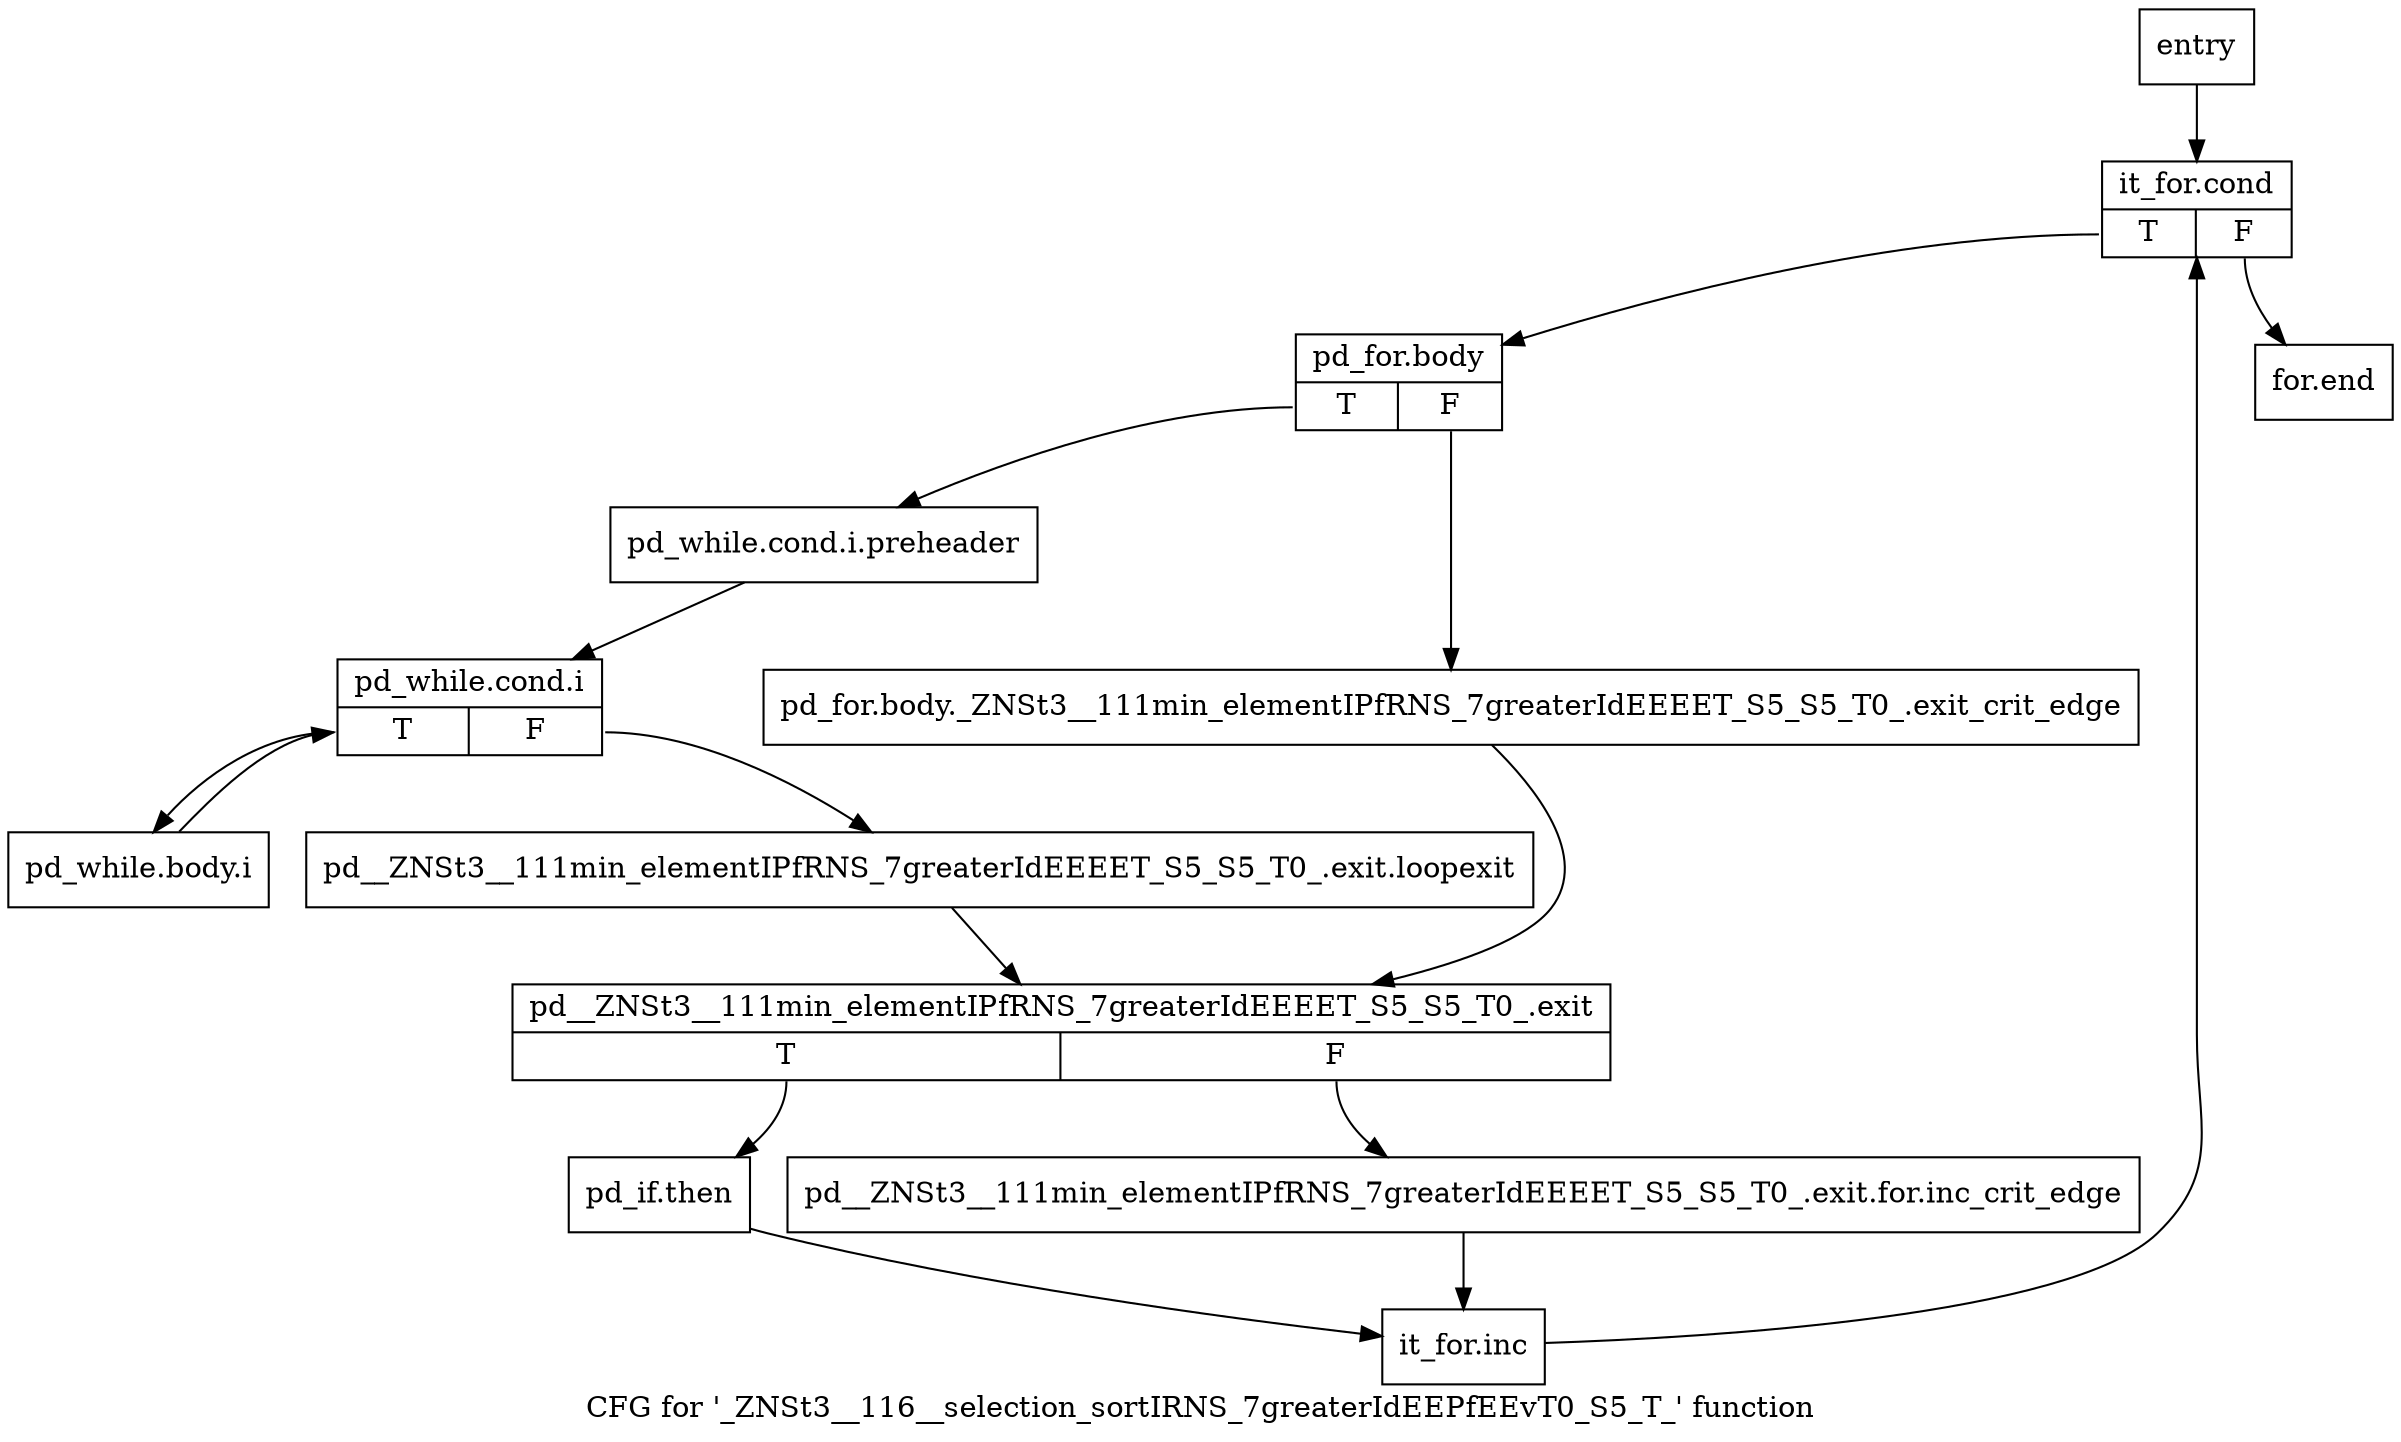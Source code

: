 digraph "CFG for '_ZNSt3__116__selection_sortIRNS_7greaterIdEEPfEEvT0_S5_T_' function" {
	label="CFG for '_ZNSt3__116__selection_sortIRNS_7greaterIdEEPfEEvT0_S5_T_' function";

	Node0x5db90d0 [shape=record,label="{entry}"];
	Node0x5db90d0 -> Node0x5db9120;
	Node0x5db9120 [shape=record,label="{it_for.cond|{<s0>T|<s1>F}}"];
	Node0x5db9120:s0 -> Node0x5db9170;
	Node0x5db9120:s1 -> Node0x5db9490;
	Node0x5db9170 [shape=record,label="{pd_for.body|{<s0>T|<s1>F}}"];
	Node0x5db9170:s0 -> Node0x5db9210;
	Node0x5db9170:s1 -> Node0x5db91c0;
	Node0x5db91c0 [shape=record,label="{pd_for.body._ZNSt3__111min_elementIPfRNS_7greaterIdEEEET_S5_S5_T0_.exit_crit_edge}"];
	Node0x5db91c0 -> Node0x5db9350;
	Node0x5db9210 [shape=record,label="{pd_while.cond.i.preheader}"];
	Node0x5db9210 -> Node0x5db9260;
	Node0x5db9260 [shape=record,label="{pd_while.cond.i|{<s0>T|<s1>F}}"];
	Node0x5db9260:s0 -> Node0x5db92b0;
	Node0x5db9260:s1 -> Node0x5db9300;
	Node0x5db92b0 [shape=record,label="{pd_while.body.i}"];
	Node0x5db92b0 -> Node0x5db9260;
	Node0x5db9300 [shape=record,label="{pd__ZNSt3__111min_elementIPfRNS_7greaterIdEEEET_S5_S5_T0_.exit.loopexit}"];
	Node0x5db9300 -> Node0x5db9350;
	Node0x5db9350 [shape=record,label="{pd__ZNSt3__111min_elementIPfRNS_7greaterIdEEEET_S5_S5_T0_.exit|{<s0>T|<s1>F}}"];
	Node0x5db9350:s0 -> Node0x5db93f0;
	Node0x5db9350:s1 -> Node0x5db93a0;
	Node0x5db93a0 [shape=record,label="{pd__ZNSt3__111min_elementIPfRNS_7greaterIdEEEET_S5_S5_T0_.exit.for.inc_crit_edge}"];
	Node0x5db93a0 -> Node0x5db9440;
	Node0x5db93f0 [shape=record,label="{pd_if.then}"];
	Node0x5db93f0 -> Node0x5db9440;
	Node0x5db9440 [shape=record,label="{it_for.inc}"];
	Node0x5db9440 -> Node0x5db9120;
	Node0x5db9490 [shape=record,label="{for.end}"];
}
